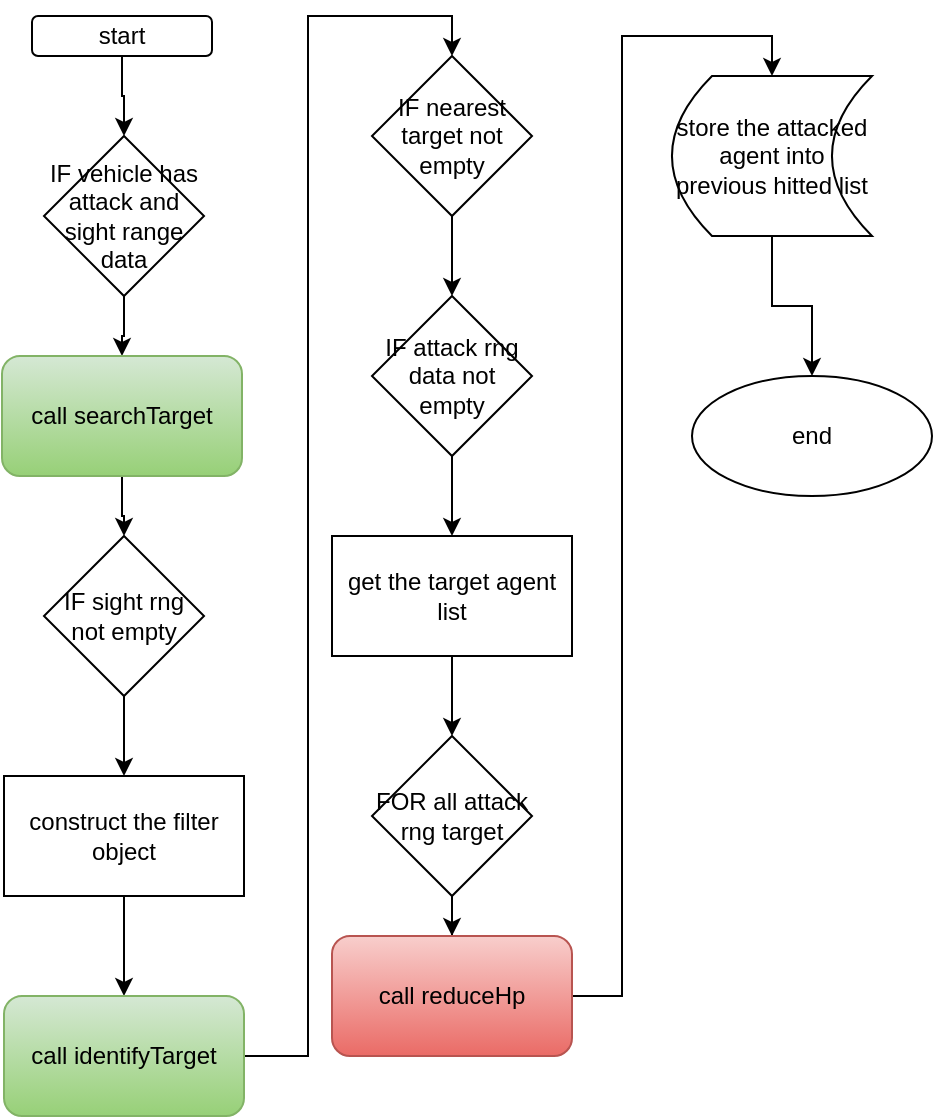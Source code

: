 <mxfile version="17.5.1" type="github">
  <diagram id="p9XERGhviIlYU3CxLlId" name="Page-1">
    <mxGraphModel dx="1038" dy="579" grid="1" gridSize="10" guides="1" tooltips="1" connect="1" arrows="1" fold="1" page="1" pageScale="1" pageWidth="850" pageHeight="1100" math="0" shadow="0">
      <root>
        <mxCell id="0" />
        <mxCell id="1" parent="0" />
        <mxCell id="5Png77VoJQPE08acSx5A-3" value="" style="edgeStyle=orthogonalEdgeStyle;rounded=0;orthogonalLoop=1;jettySize=auto;html=1;" edge="1" parent="1" source="5Png77VoJQPE08acSx5A-1" target="5Png77VoJQPE08acSx5A-2">
          <mxGeometry relative="1" as="geometry" />
        </mxCell>
        <mxCell id="5Png77VoJQPE08acSx5A-1" value="start" style="rounded=1;whiteSpace=wrap;html=1;" vertex="1" parent="1">
          <mxGeometry x="80" y="30" width="90" height="20" as="geometry" />
        </mxCell>
        <mxCell id="5Png77VoJQPE08acSx5A-9" value="" style="edgeStyle=orthogonalEdgeStyle;rounded=0;orthogonalLoop=1;jettySize=auto;html=1;" edge="1" parent="1" source="5Png77VoJQPE08acSx5A-2" target="5Png77VoJQPE08acSx5A-8">
          <mxGeometry relative="1" as="geometry" />
        </mxCell>
        <mxCell id="5Png77VoJQPE08acSx5A-2" value="IF vehicle has attack and sight range data" style="rhombus;whiteSpace=wrap;html=1;" vertex="1" parent="1">
          <mxGeometry x="86" y="90" width="80" height="80" as="geometry" />
        </mxCell>
        <mxCell id="5Png77VoJQPE08acSx5A-11" value="" style="edgeStyle=orthogonalEdgeStyle;rounded=0;orthogonalLoop=1;jettySize=auto;html=1;" edge="1" parent="1" source="5Png77VoJQPE08acSx5A-8" target="5Png77VoJQPE08acSx5A-10">
          <mxGeometry relative="1" as="geometry" />
        </mxCell>
        <mxCell id="5Png77VoJQPE08acSx5A-8" value="call&amp;nbsp;searchTarget" style="rounded=1;whiteSpace=wrap;html=1;fillColor=#d5e8d4;gradientColor=#97d077;strokeColor=#82b366;" vertex="1" parent="1">
          <mxGeometry x="65" y="200" width="120" height="60" as="geometry" />
        </mxCell>
        <mxCell id="5Png77VoJQPE08acSx5A-13" value="" style="edgeStyle=orthogonalEdgeStyle;rounded=0;orthogonalLoop=1;jettySize=auto;html=1;" edge="1" parent="1" source="5Png77VoJQPE08acSx5A-10" target="5Png77VoJQPE08acSx5A-12">
          <mxGeometry relative="1" as="geometry" />
        </mxCell>
        <mxCell id="5Png77VoJQPE08acSx5A-10" value="IF sight rng not empty" style="rhombus;whiteSpace=wrap;html=1;" vertex="1" parent="1">
          <mxGeometry x="86" y="290" width="80" height="80" as="geometry" />
        </mxCell>
        <mxCell id="5Png77VoJQPE08acSx5A-15" value="" style="edgeStyle=orthogonalEdgeStyle;rounded=0;orthogonalLoop=1;jettySize=auto;html=1;" edge="1" parent="1" source="5Png77VoJQPE08acSx5A-12" target="5Png77VoJQPE08acSx5A-14">
          <mxGeometry relative="1" as="geometry" />
        </mxCell>
        <mxCell id="5Png77VoJQPE08acSx5A-12" value="construct the filter object" style="rounded=0;whiteSpace=wrap;html=1;" vertex="1" parent="1">
          <mxGeometry x="66" y="410" width="120" height="60" as="geometry" />
        </mxCell>
        <mxCell id="5Png77VoJQPE08acSx5A-17" style="edgeStyle=orthogonalEdgeStyle;rounded=0;orthogonalLoop=1;jettySize=auto;html=1;entryX=0.5;entryY=0;entryDx=0;entryDy=0;" edge="1" parent="1" source="5Png77VoJQPE08acSx5A-14" target="5Png77VoJQPE08acSx5A-16">
          <mxGeometry relative="1" as="geometry" />
        </mxCell>
        <mxCell id="5Png77VoJQPE08acSx5A-14" value="call&amp;nbsp;identifyTarget" style="rounded=1;whiteSpace=wrap;html=1;fillColor=#d5e8d4;gradientColor=#97d077;strokeColor=#82b366;" vertex="1" parent="1">
          <mxGeometry x="66" y="520" width="120" height="60" as="geometry" />
        </mxCell>
        <mxCell id="5Png77VoJQPE08acSx5A-19" value="" style="edgeStyle=orthogonalEdgeStyle;rounded=0;orthogonalLoop=1;jettySize=auto;html=1;" edge="1" parent="1" source="5Png77VoJQPE08acSx5A-16" target="5Png77VoJQPE08acSx5A-18">
          <mxGeometry relative="1" as="geometry" />
        </mxCell>
        <mxCell id="5Png77VoJQPE08acSx5A-16" value="IF nearest target not empty" style="rhombus;whiteSpace=wrap;html=1;" vertex="1" parent="1">
          <mxGeometry x="250" y="50" width="80" height="80" as="geometry" />
        </mxCell>
        <mxCell id="5Png77VoJQPE08acSx5A-21" value="" style="edgeStyle=orthogonalEdgeStyle;rounded=0;orthogonalLoop=1;jettySize=auto;html=1;" edge="1" parent="1" source="5Png77VoJQPE08acSx5A-18" target="5Png77VoJQPE08acSx5A-20">
          <mxGeometry relative="1" as="geometry" />
        </mxCell>
        <mxCell id="5Png77VoJQPE08acSx5A-18" value="IF attack rng data not empty" style="rhombus;whiteSpace=wrap;html=1;" vertex="1" parent="1">
          <mxGeometry x="250" y="170" width="80" height="80" as="geometry" />
        </mxCell>
        <mxCell id="5Png77VoJQPE08acSx5A-23" value="" style="edgeStyle=orthogonalEdgeStyle;rounded=0;orthogonalLoop=1;jettySize=auto;html=1;" edge="1" parent="1" source="5Png77VoJQPE08acSx5A-20" target="5Png77VoJQPE08acSx5A-22">
          <mxGeometry relative="1" as="geometry" />
        </mxCell>
        <mxCell id="5Png77VoJQPE08acSx5A-20" value="get the target agent list" style="whiteSpace=wrap;html=1;" vertex="1" parent="1">
          <mxGeometry x="230" y="290" width="120" height="60" as="geometry" />
        </mxCell>
        <mxCell id="5Png77VoJQPE08acSx5A-27" value="" style="edgeStyle=orthogonalEdgeStyle;rounded=0;orthogonalLoop=1;jettySize=auto;html=1;" edge="1" parent="1" source="5Png77VoJQPE08acSx5A-22" target="5Png77VoJQPE08acSx5A-26">
          <mxGeometry relative="1" as="geometry" />
        </mxCell>
        <mxCell id="5Png77VoJQPE08acSx5A-22" value="FOR all attack rng target" style="rhombus;whiteSpace=wrap;html=1;" vertex="1" parent="1">
          <mxGeometry x="250" y="390" width="80" height="80" as="geometry" />
        </mxCell>
        <mxCell id="5Png77VoJQPE08acSx5A-29" style="edgeStyle=orthogonalEdgeStyle;rounded=0;orthogonalLoop=1;jettySize=auto;html=1;entryX=0.5;entryY=0;entryDx=0;entryDy=0;" edge="1" parent="1" source="5Png77VoJQPE08acSx5A-26" target="5Png77VoJQPE08acSx5A-28">
          <mxGeometry relative="1" as="geometry" />
        </mxCell>
        <mxCell id="5Png77VoJQPE08acSx5A-26" value="call&amp;nbsp;reduceHp" style="rounded=1;whiteSpace=wrap;html=1;fillColor=#f8cecc;gradientColor=#ea6b66;strokeColor=#b85450;" vertex="1" parent="1">
          <mxGeometry x="230" y="490" width="120" height="60" as="geometry" />
        </mxCell>
        <mxCell id="5Png77VoJQPE08acSx5A-31" value="" style="edgeStyle=orthogonalEdgeStyle;rounded=0;orthogonalLoop=1;jettySize=auto;html=1;" edge="1" parent="1" source="5Png77VoJQPE08acSx5A-28" target="5Png77VoJQPE08acSx5A-30">
          <mxGeometry relative="1" as="geometry" />
        </mxCell>
        <mxCell id="5Png77VoJQPE08acSx5A-28" value="store the attacked agent into previous hitted list" style="shape=dataStorage;whiteSpace=wrap;html=1;fixedSize=1;" vertex="1" parent="1">
          <mxGeometry x="400" y="60" width="100" height="80" as="geometry" />
        </mxCell>
        <mxCell id="5Png77VoJQPE08acSx5A-30" value="end" style="ellipse;whiteSpace=wrap;html=1;" vertex="1" parent="1">
          <mxGeometry x="410" y="210" width="120" height="60" as="geometry" />
        </mxCell>
      </root>
    </mxGraphModel>
  </diagram>
</mxfile>
